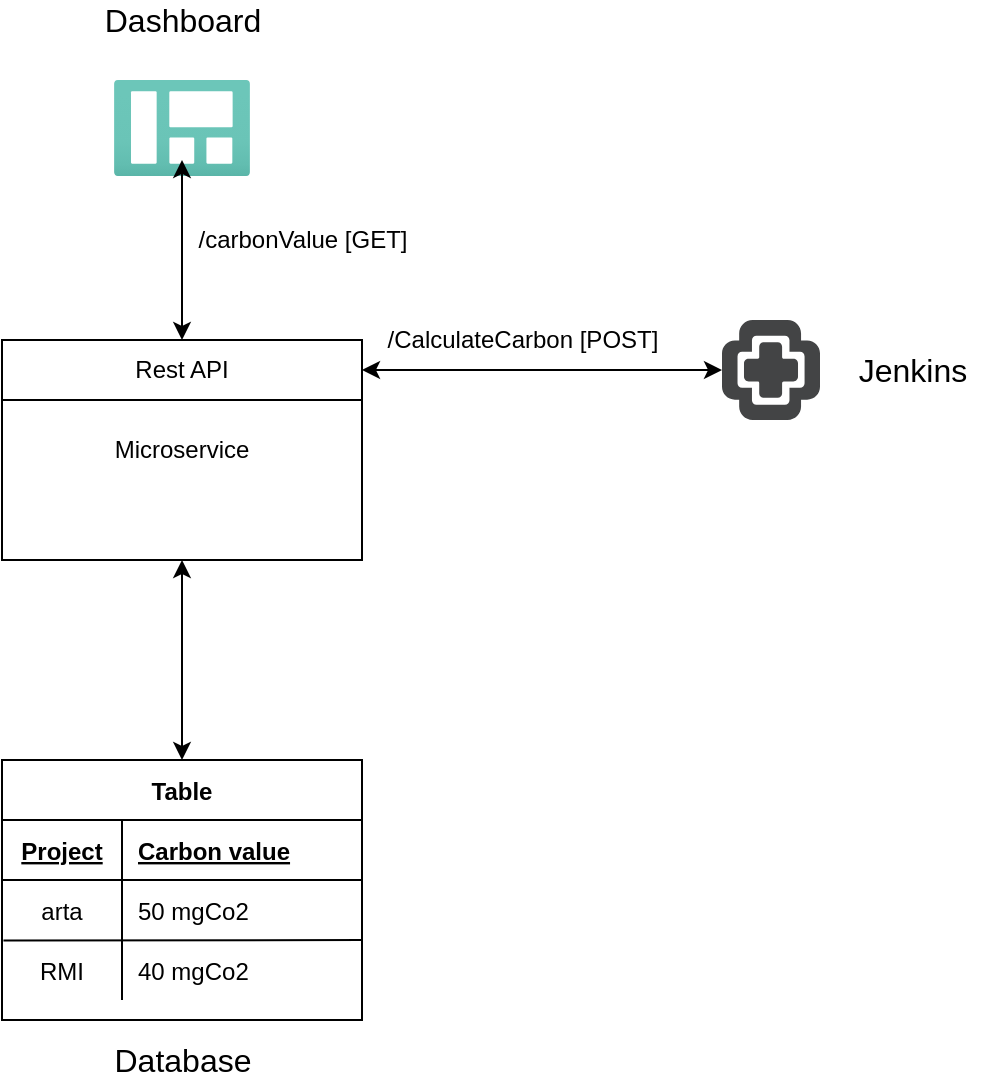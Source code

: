 <mxfile version="17.2.3" type="github" pages="2">
  <diagram id="yisxb9bP6PgOZ_aUMXfN" name="Page-1">
    <mxGraphModel dx="1292" dy="571" grid="1" gridSize="10" guides="1" tooltips="1" connect="1" arrows="1" fold="1" page="1" pageScale="1" pageWidth="1100" pageHeight="1700" math="0" shadow="0">
      <root>
        <mxCell id="0" />
        <mxCell id="1" parent="0" />
        <mxCell id="oYDGXYUzNn_aLFKgtwb9-1" value="Microservice" style="rounded=0;whiteSpace=wrap;html=1;" parent="1" vertex="1">
          <mxGeometry x="410" y="440" width="180" height="110" as="geometry" />
        </mxCell>
        <mxCell id="oYDGXYUzNn_aLFKgtwb9-2" value="Table" style="shape=table;startSize=30;container=1;collapsible=1;childLayout=tableLayout;fixedRows=1;rowLines=0;fontStyle=1;align=center;resizeLast=1;" parent="1" vertex="1">
          <mxGeometry x="410" y="650" width="180" height="130" as="geometry" />
        </mxCell>
        <mxCell id="oYDGXYUzNn_aLFKgtwb9-6" value="" style="shape=tableRow;horizontal=0;startSize=0;swimlaneHead=0;swimlaneBody=0;fillColor=none;collapsible=0;dropTarget=0;points=[[0,0.5],[1,0.5]];portConstraint=eastwest;top=0;left=0;right=0;bottom=1;" parent="oYDGXYUzNn_aLFKgtwb9-2" vertex="1">
          <mxGeometry y="30" width="180" height="30" as="geometry" />
        </mxCell>
        <mxCell id="oYDGXYUzNn_aLFKgtwb9-7" value="Project" style="shape=partialRectangle;connectable=0;fillColor=none;top=0;left=0;bottom=0;right=0;fontStyle=5;overflow=hidden;" parent="oYDGXYUzNn_aLFKgtwb9-6" vertex="1">
          <mxGeometry width="60" height="30" as="geometry">
            <mxRectangle width="60" height="30" as="alternateBounds" />
          </mxGeometry>
        </mxCell>
        <mxCell id="oYDGXYUzNn_aLFKgtwb9-8" value="Carbon value" style="shape=partialRectangle;connectable=0;fillColor=none;top=0;left=0;bottom=0;right=0;align=left;spacingLeft=6;fontStyle=5;overflow=hidden;" parent="oYDGXYUzNn_aLFKgtwb9-6" vertex="1">
          <mxGeometry x="60" width="120" height="30" as="geometry">
            <mxRectangle width="120" height="30" as="alternateBounds" />
          </mxGeometry>
        </mxCell>
        <mxCell id="oYDGXYUzNn_aLFKgtwb9-9" value="" style="shape=tableRow;horizontal=0;startSize=0;swimlaneHead=0;swimlaneBody=0;fillColor=none;collapsible=0;dropTarget=0;points=[[0,0.5],[1,0.5]];portConstraint=eastwest;top=0;left=0;right=0;bottom=0;" parent="oYDGXYUzNn_aLFKgtwb9-2" vertex="1">
          <mxGeometry y="60" width="180" height="30" as="geometry" />
        </mxCell>
        <mxCell id="oYDGXYUzNn_aLFKgtwb9-10" value="arta" style="shape=partialRectangle;connectable=0;fillColor=none;top=0;left=0;bottom=0;right=0;editable=1;overflow=hidden;" parent="oYDGXYUzNn_aLFKgtwb9-9" vertex="1">
          <mxGeometry width="60" height="30" as="geometry">
            <mxRectangle width="60" height="30" as="alternateBounds" />
          </mxGeometry>
        </mxCell>
        <mxCell id="oYDGXYUzNn_aLFKgtwb9-11" value="50 mgCo2" style="shape=partialRectangle;connectable=0;fillColor=none;top=0;left=0;bottom=0;right=0;align=left;spacingLeft=6;overflow=hidden;" parent="oYDGXYUzNn_aLFKgtwb9-9" vertex="1">
          <mxGeometry x="60" width="120" height="30" as="geometry">
            <mxRectangle width="120" height="30" as="alternateBounds" />
          </mxGeometry>
        </mxCell>
        <mxCell id="oYDGXYUzNn_aLFKgtwb9-12" value="" style="shape=tableRow;horizontal=0;startSize=0;swimlaneHead=0;swimlaneBody=0;fillColor=none;collapsible=0;dropTarget=0;points=[[0,0.5],[1,0.5]];portConstraint=eastwest;top=0;left=0;right=0;bottom=0;" parent="oYDGXYUzNn_aLFKgtwb9-2" vertex="1">
          <mxGeometry y="90" width="180" height="30" as="geometry" />
        </mxCell>
        <mxCell id="oYDGXYUzNn_aLFKgtwb9-13" value="RMI" style="shape=partialRectangle;connectable=0;fillColor=none;top=0;left=0;bottom=0;right=0;editable=1;overflow=hidden;" parent="oYDGXYUzNn_aLFKgtwb9-12" vertex="1">
          <mxGeometry width="60" height="30" as="geometry">
            <mxRectangle width="60" height="30" as="alternateBounds" />
          </mxGeometry>
        </mxCell>
        <mxCell id="oYDGXYUzNn_aLFKgtwb9-14" value="40 mgCo2" style="shape=partialRectangle;connectable=0;fillColor=none;top=0;left=0;bottom=0;right=0;align=left;spacingLeft=6;overflow=hidden;" parent="oYDGXYUzNn_aLFKgtwb9-12" vertex="1">
          <mxGeometry x="60" width="120" height="30" as="geometry">
            <mxRectangle width="120" height="30" as="alternateBounds" />
          </mxGeometry>
        </mxCell>
        <mxCell id="NN6bOmch8YNIR143ERD3-5" value="" style="endArrow=none;html=1;rounded=0;exitX=0.004;exitY=1.009;exitDx=0;exitDy=0;exitPerimeter=0;entryX=1.002;entryY=1;entryDx=0;entryDy=0;entryPerimeter=0;" edge="1" parent="oYDGXYUzNn_aLFKgtwb9-2" source="oYDGXYUzNn_aLFKgtwb9-9" target="oYDGXYUzNn_aLFKgtwb9-9">
          <mxGeometry width="50" height="50" relative="1" as="geometry">
            <mxPoint x="30" y="-40" as="sourcePoint" />
            <mxPoint x="80" y="-90" as="targetPoint" />
          </mxGeometry>
        </mxCell>
        <mxCell id="oYDGXYUzNn_aLFKgtwb9-15" value="" style="sketch=0;pointerEvents=1;shadow=0;dashed=0;html=1;strokeColor=none;fillColor=#434445;aspect=fixed;labelPosition=center;verticalLabelPosition=bottom;verticalAlign=top;align=center;outlineConnect=0;shape=mxgraph.vvd.vrealize_operations;" parent="1" vertex="1">
          <mxGeometry x="770" y="430" width="49" height="50" as="geometry" />
        </mxCell>
        <mxCell id="oYDGXYUzNn_aLFKgtwb9-16" value="" style="aspect=fixed;html=1;points=[];align=center;image;fontSize=12;image=img/lib/azure2/general/Dashboard.svg;" parent="1" vertex="1">
          <mxGeometry x="466" y="310" width="68" height="48" as="geometry" />
        </mxCell>
        <mxCell id="oYDGXYUzNn_aLFKgtwb9-17" value="" style="endArrow=classic;startArrow=classic;html=1;rounded=0;exitX=1;exitY=0.5;exitDx=0;exitDy=0;" parent="1" source="NN6bOmch8YNIR143ERD3-4" target="oYDGXYUzNn_aLFKgtwb9-15" edge="1">
          <mxGeometry width="50" height="50" relative="1" as="geometry">
            <mxPoint x="670" y="510" as="sourcePoint" />
            <mxPoint x="720" y="460" as="targetPoint" />
          </mxGeometry>
        </mxCell>
        <mxCell id="oYDGXYUzNn_aLFKgtwb9-18" value="&lt;font style=&quot;font-size: 16px&quot;&gt;Jenkins&lt;/font&gt;" style="text;html=1;align=center;verticalAlign=middle;resizable=0;points=[];autosize=1;strokeColor=none;fillColor=none;" parent="1" vertex="1">
          <mxGeometry x="829.5" y="445" width="70" height="20" as="geometry" />
        </mxCell>
        <mxCell id="oYDGXYUzNn_aLFKgtwb9-19" value="" style="endArrow=classic;startArrow=classic;html=1;rounded=0;fontSize=16;exitX=0.5;exitY=0;exitDx=0;exitDy=0;entryX=0.5;entryY=1;entryDx=0;entryDy=0;" parent="1" source="oYDGXYUzNn_aLFKgtwb9-2" target="oYDGXYUzNn_aLFKgtwb9-1" edge="1">
          <mxGeometry width="50" height="50" relative="1" as="geometry">
            <mxPoint x="510" y="530" as="sourcePoint" />
            <mxPoint x="560" y="480" as="targetPoint" />
          </mxGeometry>
        </mxCell>
        <mxCell id="oYDGXYUzNn_aLFKgtwb9-21" value="" style="endArrow=classic;startArrow=classic;html=1;rounded=0;fontSize=16;entryX=0.5;entryY=0.833;entryDx=0;entryDy=0;entryPerimeter=0;exitX=0.5;exitY=0;exitDx=0;exitDy=0;" parent="1" target="oYDGXYUzNn_aLFKgtwb9-16" edge="1" source="oYDGXYUzNn_aLFKgtwb9-1">
          <mxGeometry width="50" height="50" relative="1" as="geometry">
            <mxPoint x="500" y="410" as="sourcePoint" />
            <mxPoint x="560" y="480" as="targetPoint" />
          </mxGeometry>
        </mxCell>
        <mxCell id="oYDGXYUzNn_aLFKgtwb9-22" value="Database" style="text;html=1;align=center;verticalAlign=middle;resizable=0;points=[];autosize=1;strokeColor=none;fillColor=none;fontSize=16;" parent="1" vertex="1">
          <mxGeometry x="460" y="790" width="80" height="20" as="geometry" />
        </mxCell>
        <mxCell id="oYDGXYUzNn_aLFKgtwb9-24" value="Dashboard" style="text;html=1;align=center;verticalAlign=middle;resizable=0;points=[];autosize=1;strokeColor=none;fillColor=none;fontSize=16;" parent="1" vertex="1">
          <mxGeometry x="455" y="270" width="90" height="20" as="geometry" />
        </mxCell>
        <mxCell id="NN6bOmch8YNIR143ERD3-4" value="Rest API" style="rounded=0;whiteSpace=wrap;html=1;" vertex="1" parent="1">
          <mxGeometry x="410" y="440" width="180" height="30" as="geometry" />
        </mxCell>
        <mxCell id="NN6bOmch8YNIR143ERD3-6" value="/CalculateCarbon [POST]" style="text;html=1;align=center;verticalAlign=middle;resizable=0;points=[];autosize=1;strokeColor=none;fillColor=none;" vertex="1" parent="1">
          <mxGeometry x="595" y="430" width="150" height="20" as="geometry" />
        </mxCell>
        <mxCell id="NN6bOmch8YNIR143ERD3-7" value="/carbonValue [GET]" style="text;html=1;align=center;verticalAlign=middle;resizable=0;points=[];autosize=1;strokeColor=none;fillColor=none;" vertex="1" parent="1">
          <mxGeometry x="500" y="380" width="120" height="20" as="geometry" />
        </mxCell>
      </root>
    </mxGraphModel>
  </diagram>
  <diagram id="UhCgT4wZH511t-6Jhzfn" name="Page-2">
    <mxGraphModel dx="1422" dy="794" grid="1" gridSize="10" guides="1" tooltips="1" connect="1" arrows="1" fold="1" page="1" pageScale="1" pageWidth="1100" pageHeight="1700" math="0" shadow="0">
      <root>
        <mxCell id="0" />
        <mxCell id="1" parent="0" />
      </root>
    </mxGraphModel>
  </diagram>
</mxfile>